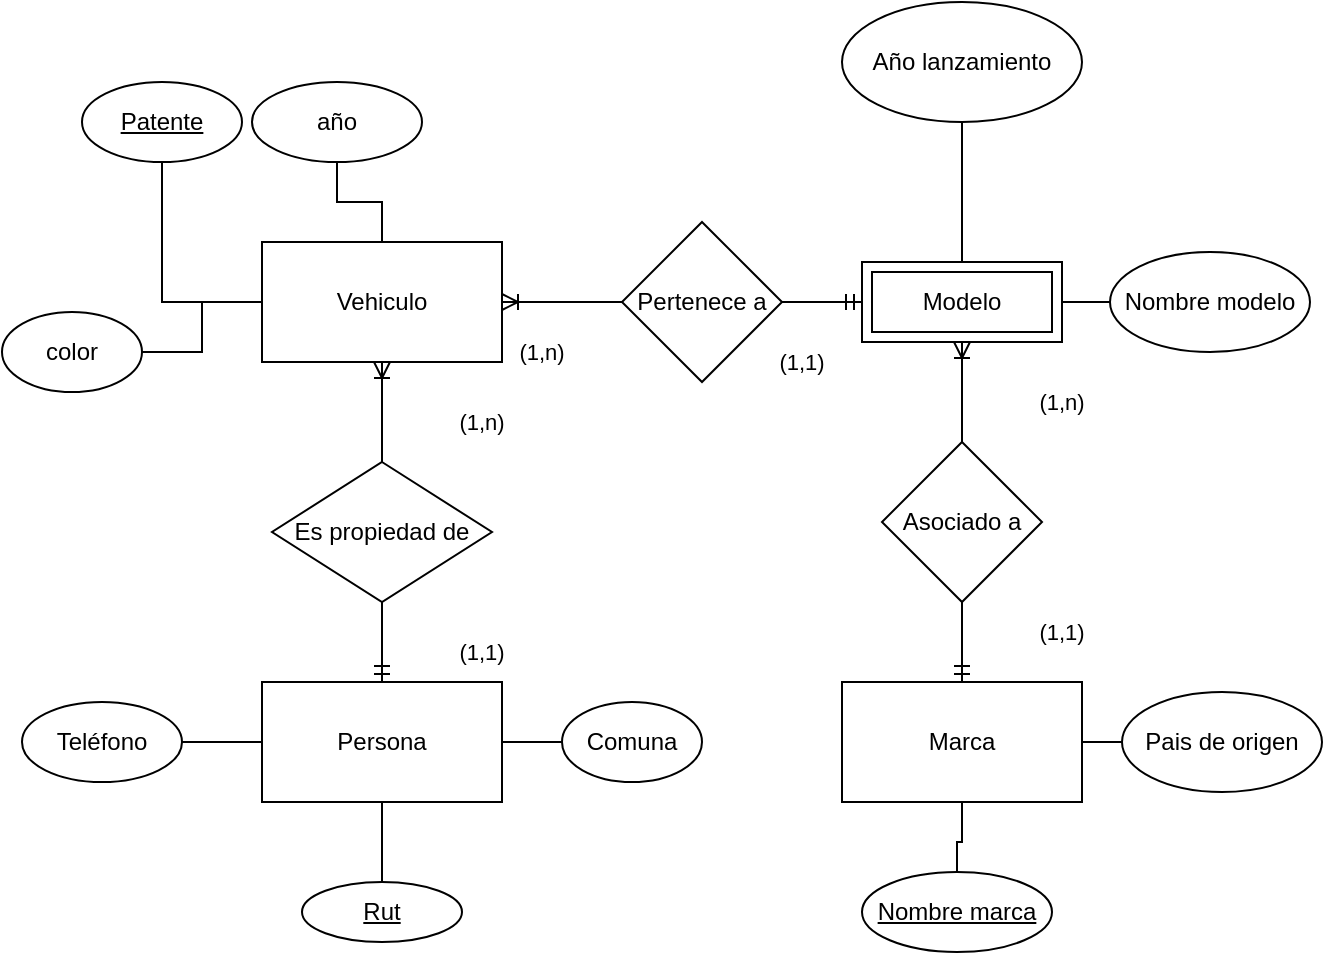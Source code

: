 <mxfile version="17.4.2" type="device" pages="4"><diagram id="FeTEVUHODnW6jbgKXBpx" name="Problema 1 MER"><mxGraphModel dx="1695" dy="571" grid="1" gridSize="10" guides="1" tooltips="1" connect="1" arrows="1" fold="1" page="1" pageScale="1" pageWidth="827" pageHeight="1169" math="0" shadow="0"><root><mxCell id="0"/><mxCell id="1" parent="0"/><mxCell id="eAlijADixd8yCNqwnIqS-9" value="" style="edgeStyle=orthogonalEdgeStyle;shape=connector;rounded=0;orthogonalLoop=1;jettySize=auto;html=1;labelBackgroundColor=default;fontFamily=Helvetica;fontSize=11;fontColor=default;endArrow=none;endFill=0;strokeColor=default;startArrow=ERoneToMany;startFill=0;" parent="1" source="eAlijADixd8yCNqwnIqS-1" target="eAlijADixd8yCNqwnIqS-8" edge="1"><mxGeometry relative="1" as="geometry"/></mxCell><mxCell id="eAlijADixd8yCNqwnIqS-35" value="" style="edgeStyle=orthogonalEdgeStyle;shape=connector;rounded=0;orthogonalLoop=1;jettySize=auto;html=1;labelBackgroundColor=default;fontFamily=Helvetica;fontSize=11;fontColor=default;endArrow=none;endFill=0;strokeColor=default;" parent="1" source="eAlijADixd8yCNqwnIqS-1" target="eAlijADixd8yCNqwnIqS-34" edge="1"><mxGeometry relative="1" as="geometry"/></mxCell><mxCell id="eAlijADixd8yCNqwnIqS-38" value="" style="edgeStyle=orthogonalEdgeStyle;shape=connector;rounded=0;orthogonalLoop=1;jettySize=auto;html=1;labelBackgroundColor=default;fontFamily=Helvetica;fontSize=11;fontColor=default;endArrow=none;endFill=0;strokeColor=default;" parent="1" source="eAlijADixd8yCNqwnIqS-1" target="eAlijADixd8yCNqwnIqS-37" edge="1"><mxGeometry relative="1" as="geometry"/></mxCell><mxCell id="eAlijADixd8yCNqwnIqS-1" value="Modelo" style="shape=ext;margin=3;double=1;whiteSpace=wrap;html=1;align=center;" parent="1" vertex="1"><mxGeometry x="350" y="310" width="100" height="40" as="geometry"/></mxCell><mxCell id="eAlijADixd8yCNqwnIqS-17" value="" style="edgeStyle=orthogonalEdgeStyle;shape=connector;rounded=0;orthogonalLoop=1;jettySize=auto;html=1;labelBackgroundColor=default;fontFamily=Helvetica;fontSize=11;fontColor=default;endArrow=none;endFill=0;strokeColor=default;startArrow=ERoneToMany;startFill=0;" parent="1" source="eAlijADixd8yCNqwnIqS-2" target="eAlijADixd8yCNqwnIqS-16" edge="1"><mxGeometry relative="1" as="geometry"/></mxCell><mxCell id="eAlijADixd8yCNqwnIqS-20" style="edgeStyle=orthogonalEdgeStyle;shape=connector;rounded=0;orthogonalLoop=1;jettySize=auto;html=1;entryX=0.5;entryY=0;entryDx=0;entryDy=0;labelBackgroundColor=default;fontFamily=Helvetica;fontSize=11;fontColor=default;endArrow=none;endFill=0;strokeColor=default;startArrow=ERoneToMany;startFill=0;" parent="1" source="eAlijADixd8yCNqwnIqS-2" target="eAlijADixd8yCNqwnIqS-19" edge="1"><mxGeometry relative="1" as="geometry"/></mxCell><mxCell id="eAlijADixd8yCNqwnIqS-29" value="" style="edgeStyle=orthogonalEdgeStyle;shape=connector;rounded=0;orthogonalLoop=1;jettySize=auto;html=1;labelBackgroundColor=default;fontFamily=Helvetica;fontSize=11;fontColor=default;endArrow=none;endFill=0;strokeColor=default;" parent="1" source="eAlijADixd8yCNqwnIqS-2" target="eAlijADixd8yCNqwnIqS-28" edge="1"><mxGeometry relative="1" as="geometry"/></mxCell><mxCell id="eAlijADixd8yCNqwnIqS-32" value="" style="edgeStyle=orthogonalEdgeStyle;shape=connector;rounded=0;orthogonalLoop=1;jettySize=auto;html=1;labelBackgroundColor=default;fontFamily=Helvetica;fontSize=11;fontColor=default;endArrow=none;endFill=0;strokeColor=default;" parent="1" source="eAlijADixd8yCNqwnIqS-2" target="eAlijADixd8yCNqwnIqS-31" edge="1"><mxGeometry relative="1" as="geometry"/></mxCell><mxCell id="eAlijADixd8yCNqwnIqS-33" style="edgeStyle=orthogonalEdgeStyle;shape=connector;rounded=0;orthogonalLoop=1;jettySize=auto;html=1;entryX=1;entryY=0.5;entryDx=0;entryDy=0;labelBackgroundColor=default;fontFamily=Helvetica;fontSize=11;fontColor=default;endArrow=none;endFill=0;strokeColor=default;" parent="1" source="eAlijADixd8yCNqwnIqS-2" target="eAlijADixd8yCNqwnIqS-30" edge="1"><mxGeometry relative="1" as="geometry"/></mxCell><mxCell id="eAlijADixd8yCNqwnIqS-2" value="Vehiculo" style="whiteSpace=wrap;html=1;" parent="1" vertex="1"><mxGeometry x="50" y="300" width="120" height="60" as="geometry"/></mxCell><mxCell id="eAlijADixd8yCNqwnIqS-45" value="" style="edgeStyle=orthogonalEdgeStyle;shape=connector;rounded=0;orthogonalLoop=1;jettySize=auto;html=1;labelBackgroundColor=default;fontFamily=Helvetica;fontSize=11;fontColor=default;endArrow=none;endFill=0;strokeColor=default;" parent="1" source="eAlijADixd8yCNqwnIqS-4" target="eAlijADixd8yCNqwnIqS-44" edge="1"><mxGeometry relative="1" as="geometry"/></mxCell><mxCell id="eAlijADixd8yCNqwnIqS-47" value="" style="edgeStyle=orthogonalEdgeStyle;shape=connector;rounded=0;orthogonalLoop=1;jettySize=auto;html=1;labelBackgroundColor=default;fontFamily=Helvetica;fontSize=11;fontColor=default;endArrow=none;endFill=0;strokeColor=default;" parent="1" source="eAlijADixd8yCNqwnIqS-4" target="eAlijADixd8yCNqwnIqS-46" edge="1"><mxGeometry relative="1" as="geometry"/></mxCell><mxCell id="7_Gg-VTkpnlOG8XjrWj8-2" style="edgeStyle=orthogonalEdgeStyle;rounded=0;orthogonalLoop=1;jettySize=auto;html=1;endArrow=none;endFill=0;" edge="1" parent="1" source="eAlijADixd8yCNqwnIqS-4" target="7_Gg-VTkpnlOG8XjrWj8-1"><mxGeometry relative="1" as="geometry"/></mxCell><mxCell id="eAlijADixd8yCNqwnIqS-4" value="Persona" style="whiteSpace=wrap;html=1;" parent="1" vertex="1"><mxGeometry x="50" y="520" width="120" height="60" as="geometry"/></mxCell><mxCell id="eAlijADixd8yCNqwnIqS-40" value="" style="edgeStyle=orthogonalEdgeStyle;shape=connector;rounded=0;orthogonalLoop=1;jettySize=auto;html=1;labelBackgroundColor=default;fontFamily=Helvetica;fontSize=11;fontColor=default;endArrow=none;endFill=0;strokeColor=default;" parent="1" source="eAlijADixd8yCNqwnIqS-6" target="eAlijADixd8yCNqwnIqS-39" edge="1"><mxGeometry relative="1" as="geometry"/></mxCell><mxCell id="eAlijADixd8yCNqwnIqS-42" value="" style="edgeStyle=orthogonalEdgeStyle;shape=connector;rounded=0;orthogonalLoop=1;jettySize=auto;html=1;labelBackgroundColor=default;fontFamily=Helvetica;fontSize=11;fontColor=default;endArrow=none;endFill=0;strokeColor=default;" parent="1" source="eAlijADixd8yCNqwnIqS-6" target="eAlijADixd8yCNqwnIqS-41" edge="1"><mxGeometry relative="1" as="geometry"/></mxCell><mxCell id="eAlijADixd8yCNqwnIqS-6" value="Marca" style="whiteSpace=wrap;html=1;" parent="1" vertex="1"><mxGeometry x="340" y="520" width="120" height="60" as="geometry"/></mxCell><mxCell id="eAlijADixd8yCNqwnIqS-11" style="edgeStyle=orthogonalEdgeStyle;shape=connector;rounded=0;orthogonalLoop=1;jettySize=auto;html=1;entryX=0.5;entryY=0;entryDx=0;entryDy=0;labelBackgroundColor=default;fontFamily=Helvetica;fontSize=11;fontColor=default;endArrow=ERmandOne;endFill=0;strokeColor=default;" parent="1" source="eAlijADixd8yCNqwnIqS-8" target="eAlijADixd8yCNqwnIqS-6" edge="1"><mxGeometry relative="1" as="geometry"/></mxCell><mxCell id="eAlijADixd8yCNqwnIqS-8" value="Asociado a" style="rhombus;whiteSpace=wrap;html=1;" parent="1" vertex="1"><mxGeometry x="360" y="400" width="80" height="80" as="geometry"/></mxCell><mxCell id="eAlijADixd8yCNqwnIqS-18" style="edgeStyle=orthogonalEdgeStyle;shape=connector;rounded=0;orthogonalLoop=1;jettySize=auto;html=1;entryX=0;entryY=0.5;entryDx=0;entryDy=0;labelBackgroundColor=default;fontFamily=Helvetica;fontSize=11;fontColor=default;endArrow=ERmandOne;endFill=0;strokeColor=default;" parent="1" source="eAlijADixd8yCNqwnIqS-16" target="eAlijADixd8yCNqwnIqS-1" edge="1"><mxGeometry relative="1" as="geometry"/></mxCell><mxCell id="eAlijADixd8yCNqwnIqS-16" value="Pertenece a" style="rhombus;whiteSpace=wrap;html=1;" parent="1" vertex="1"><mxGeometry x="230" y="290" width="80" height="80" as="geometry"/></mxCell><mxCell id="eAlijADixd8yCNqwnIqS-21" style="edgeStyle=orthogonalEdgeStyle;shape=connector;rounded=0;orthogonalLoop=1;jettySize=auto;html=1;entryX=0.5;entryY=0;entryDx=0;entryDy=0;labelBackgroundColor=default;fontFamily=Helvetica;fontSize=11;fontColor=default;endArrow=ERmandOne;endFill=0;strokeColor=default;" parent="1" source="eAlijADixd8yCNqwnIqS-19" target="eAlijADixd8yCNqwnIqS-4" edge="1"><mxGeometry relative="1" as="geometry"/></mxCell><mxCell id="eAlijADixd8yCNqwnIqS-19" value="Es propiedad de" style="rhombus;whiteSpace=wrap;html=1;" parent="1" vertex="1"><mxGeometry x="55" y="410" width="110" height="70" as="geometry"/></mxCell><mxCell id="eAlijADixd8yCNqwnIqS-22" value="(1,n)" style="text;html=1;strokeColor=none;fillColor=none;align=center;verticalAlign=middle;whiteSpace=wrap;rounded=0;fontFamily=Helvetica;fontSize=11;fontColor=default;" parent="1" vertex="1"><mxGeometry x="160" y="340" width="60" height="30" as="geometry"/></mxCell><mxCell id="eAlijADixd8yCNqwnIqS-23" value="(1,1)" style="text;html=1;strokeColor=none;fillColor=none;align=center;verticalAlign=middle;whiteSpace=wrap;rounded=0;fontFamily=Helvetica;fontSize=11;fontColor=default;" parent="1" vertex="1"><mxGeometry x="130" y="490" width="60" height="30" as="geometry"/></mxCell><mxCell id="eAlijADixd8yCNqwnIqS-24" value="(1,n)" style="text;html=1;strokeColor=none;fillColor=none;align=center;verticalAlign=middle;whiteSpace=wrap;rounded=0;fontFamily=Helvetica;fontSize=11;fontColor=default;" parent="1" vertex="1"><mxGeometry x="420" y="365" width="60" height="30" as="geometry"/></mxCell><mxCell id="eAlijADixd8yCNqwnIqS-25" value="(1,1)" style="text;html=1;strokeColor=none;fillColor=none;align=center;verticalAlign=middle;whiteSpace=wrap;rounded=0;fontFamily=Helvetica;fontSize=11;fontColor=default;" parent="1" vertex="1"><mxGeometry x="420" y="480" width="60" height="30" as="geometry"/></mxCell><mxCell id="eAlijADixd8yCNqwnIqS-27" value="(1,1)" style="text;html=1;strokeColor=none;fillColor=none;align=center;verticalAlign=middle;whiteSpace=wrap;rounded=0;fontFamily=Helvetica;fontSize=11;fontColor=default;" parent="1" vertex="1"><mxGeometry x="290" y="345" width="60" height="30" as="geometry"/></mxCell><mxCell id="eAlijADixd8yCNqwnIqS-28" value="año" style="ellipse;whiteSpace=wrap;html=1;" parent="1" vertex="1"><mxGeometry x="45" y="220" width="85" height="40" as="geometry"/></mxCell><mxCell id="eAlijADixd8yCNqwnIqS-30" value="color" style="ellipse;whiteSpace=wrap;html=1;" parent="1" vertex="1"><mxGeometry x="-80" y="335" width="70" height="40" as="geometry"/></mxCell><mxCell id="eAlijADixd8yCNqwnIqS-31" value="&lt;u&gt;Patente&lt;/u&gt;" style="ellipse;whiteSpace=wrap;html=1;" parent="1" vertex="1"><mxGeometry x="-40" y="220" width="80" height="40" as="geometry"/></mxCell><mxCell id="eAlijADixd8yCNqwnIqS-34" value="Año lanzamiento" style="ellipse;whiteSpace=wrap;html=1;" parent="1" vertex="1"><mxGeometry x="340" y="180" width="120" height="60" as="geometry"/></mxCell><mxCell id="eAlijADixd8yCNqwnIqS-37" value="Nombre modelo" style="ellipse;whiteSpace=wrap;html=1;" parent="1" vertex="1"><mxGeometry x="474" y="305" width="100" height="50" as="geometry"/></mxCell><mxCell id="eAlijADixd8yCNqwnIqS-39" value="&lt;u&gt;Nombre marca&lt;/u&gt;" style="ellipse;whiteSpace=wrap;html=1;" parent="1" vertex="1"><mxGeometry x="350" y="615" width="95" height="40" as="geometry"/></mxCell><mxCell id="eAlijADixd8yCNqwnIqS-41" value="Pais de origen" style="ellipse;whiteSpace=wrap;html=1;" parent="1" vertex="1"><mxGeometry x="480" y="525" width="100" height="50" as="geometry"/></mxCell><mxCell id="eAlijADixd8yCNqwnIqS-44" value="&lt;u&gt;Rut&lt;/u&gt;" style="ellipse;whiteSpace=wrap;html=1;" parent="1" vertex="1"><mxGeometry x="70" y="620" width="80" height="30" as="geometry"/></mxCell><mxCell id="eAlijADixd8yCNqwnIqS-46" value="Teléfono" style="ellipse;whiteSpace=wrap;html=1;" parent="1" vertex="1"><mxGeometry x="-70" y="530" width="80" height="40" as="geometry"/></mxCell><mxCell id="DFjZE_S39cY2DiMpNn_W-1" value="(1,n)" style="text;html=1;strokeColor=none;fillColor=none;align=center;verticalAlign=middle;whiteSpace=wrap;rounded=0;fontFamily=Helvetica;fontSize=11;fontColor=default;" parent="1" vertex="1"><mxGeometry x="130" y="375" width="60" height="30" as="geometry"/></mxCell><mxCell id="7_Gg-VTkpnlOG8XjrWj8-1" value="Comuna" style="ellipse;whiteSpace=wrap;html=1;" vertex="1" parent="1"><mxGeometry x="200" y="530" width="70" height="40" as="geometry"/></mxCell></root></mxGraphModel></diagram><diagram id="ierAbVzmoJfhPXEU9FlO" name="Problema 1 ER"><mxGraphModel dx="868" dy="571" grid="1" gridSize="10" guides="1" tooltips="1" connect="1" arrows="1" fold="1" page="1" pageScale="1" pageWidth="827" pageHeight="1169" math="0" shadow="0"><root><mxCell id="0"/><mxCell id="1" parent="0"/><mxCell id="B7SVdJvFRqgjjWsrW8Qo-39" style="edgeStyle=orthogonalEdgeStyle;shape=connector;rounded=0;orthogonalLoop=1;jettySize=auto;html=1;entryX=0.5;entryY=0;entryDx=0;entryDy=0;labelBackgroundColor=default;fontFamily=Helvetica;fontSize=11;fontColor=default;startArrow=ERoneToMany;startFill=0;endArrow=ERmandOne;endFill=0;strokeColor=default;" parent="1" source="aEmFeSSKB9h5bBuDPk_W-1" target="B7SVdJvFRqgjjWsrW8Qo-12" edge="1"><mxGeometry relative="1" as="geometry"><mxPoint x="510" y="215" as="sourcePoint"/></mxGeometry></mxCell><mxCell id="EK0SwFGWpsUuicQt6Kto-5" value="" style="edgeStyle=orthogonalEdgeStyle;shape=connector;rounded=0;orthogonalLoop=1;jettySize=auto;html=1;labelBackgroundColor=default;fontFamily=Helvetica;fontSize=11;fontColor=default;endArrow=ERmandOne;endFill=0;strokeColor=default;startArrow=ERoneToMany;startFill=0;" parent="1" source="EK0SwFGWpsUuicQt6Kto-40" target="aEmFeSSKB9h5bBuDPk_W-1" edge="1"><mxGeometry relative="1" as="geometry"><mxPoint x="300" y="190" as="sourcePoint"/><mxPoint x="460" y="195" as="targetPoint"/></mxGeometry></mxCell><mxCell id="B7SVdJvFRqgjjWsrW8Qo-11" style="edgeStyle=orthogonalEdgeStyle;shape=connector;rounded=0;orthogonalLoop=1;jettySize=auto;html=1;entryX=0.5;entryY=0;entryDx=0;entryDy=0;labelBackgroundColor=default;fontFamily=Helvetica;fontSize=11;fontColor=default;startArrow=ERoneToMany;startFill=0;endArrow=ERmandOne;endFill=0;strokeColor=default;" parent="1" source="EK0SwFGWpsUuicQt6Kto-40" target="B7SVdJvFRqgjjWsrW8Qo-1" edge="1"><mxGeometry relative="1" as="geometry"/></mxCell><mxCell id="EK0SwFGWpsUuicQt6Kto-40" value="Vehiculo" style="shape=table;startSize=30;container=1;collapsible=1;childLayout=tableLayout;fixedRows=1;rowLines=0;fontStyle=1;align=center;resizeLast=1;fontFamily=Helvetica;fontSize=11;fontColor=default;" parent="1" vertex="1"><mxGeometry x="190" y="150" width="160" height="120" as="geometry"/></mxCell><mxCell id="EK0SwFGWpsUuicQt6Kto-41" value="" style="shape=tableRow;horizontal=0;startSize=0;swimlaneHead=0;swimlaneBody=0;fillColor=none;collapsible=0;dropTarget=0;points=[[0,0.5],[1,0.5]];portConstraint=eastwest;top=0;left=0;right=0;bottom=1;fontFamily=Helvetica;fontSize=11;fontColor=default;" parent="EK0SwFGWpsUuicQt6Kto-40" vertex="1"><mxGeometry y="30" width="160" height="30" as="geometry"/></mxCell><mxCell id="EK0SwFGWpsUuicQt6Kto-42" value="PK" style="shape=partialRectangle;connectable=0;fillColor=none;top=0;left=0;bottom=0;right=0;fontStyle=1;overflow=hidden;fontFamily=Helvetica;fontSize=11;fontColor=default;" parent="EK0SwFGWpsUuicQt6Kto-41" vertex="1"><mxGeometry width="30" height="30" as="geometry"><mxRectangle width="30" height="30" as="alternateBounds"/></mxGeometry></mxCell><mxCell id="EK0SwFGWpsUuicQt6Kto-43" value="Patente" style="shape=partialRectangle;connectable=0;fillColor=none;top=0;left=0;bottom=0;right=0;align=left;spacingLeft=6;fontStyle=5;overflow=hidden;fontFamily=Helvetica;fontSize=11;fontColor=default;" parent="EK0SwFGWpsUuicQt6Kto-41" vertex="1"><mxGeometry x="30" width="130" height="30" as="geometry"><mxRectangle width="130" height="30" as="alternateBounds"/></mxGeometry></mxCell><mxCell id="EK0SwFGWpsUuicQt6Kto-44" value="" style="shape=tableRow;horizontal=0;startSize=0;swimlaneHead=0;swimlaneBody=0;fillColor=none;collapsible=0;dropTarget=0;points=[[0,0.5],[1,0.5]];portConstraint=eastwest;top=0;left=0;right=0;bottom=0;fontFamily=Helvetica;fontSize=11;fontColor=default;" parent="EK0SwFGWpsUuicQt6Kto-40" vertex="1"><mxGeometry y="60" width="160" height="30" as="geometry"/></mxCell><mxCell id="EK0SwFGWpsUuicQt6Kto-45" value="" style="shape=partialRectangle;connectable=0;fillColor=none;top=0;left=0;bottom=0;right=0;editable=1;overflow=hidden;fontFamily=Helvetica;fontSize=11;fontColor=default;" parent="EK0SwFGWpsUuicQt6Kto-44" vertex="1"><mxGeometry width="30" height="30" as="geometry"><mxRectangle width="30" height="30" as="alternateBounds"/></mxGeometry></mxCell><mxCell id="EK0SwFGWpsUuicQt6Kto-46" value="Año " style="shape=partialRectangle;connectable=0;fillColor=none;top=0;left=0;bottom=0;right=0;align=left;spacingLeft=6;overflow=hidden;fontFamily=Helvetica;fontSize=11;fontColor=default;" parent="EK0SwFGWpsUuicQt6Kto-44" vertex="1"><mxGeometry x="30" width="130" height="30" as="geometry"><mxRectangle width="130" height="30" as="alternateBounds"/></mxGeometry></mxCell><mxCell id="EK0SwFGWpsUuicQt6Kto-47" value="" style="shape=tableRow;horizontal=0;startSize=0;swimlaneHead=0;swimlaneBody=0;fillColor=none;collapsible=0;dropTarget=0;points=[[0,0.5],[1,0.5]];portConstraint=eastwest;top=0;left=0;right=0;bottom=0;fontFamily=Helvetica;fontSize=11;fontColor=default;" parent="EK0SwFGWpsUuicQt6Kto-40" vertex="1"><mxGeometry y="90" width="160" height="30" as="geometry"/></mxCell><mxCell id="EK0SwFGWpsUuicQt6Kto-48" value="" style="shape=partialRectangle;connectable=0;fillColor=none;top=0;left=0;bottom=0;right=0;editable=1;overflow=hidden;fontFamily=Helvetica;fontSize=11;fontColor=default;" parent="EK0SwFGWpsUuicQt6Kto-47" vertex="1"><mxGeometry width="30" height="30" as="geometry"><mxRectangle width="30" height="30" as="alternateBounds"/></mxGeometry></mxCell><mxCell id="EK0SwFGWpsUuicQt6Kto-49" value="Color" style="shape=partialRectangle;connectable=0;fillColor=none;top=0;left=0;bottom=0;right=0;align=left;spacingLeft=6;overflow=hidden;fontFamily=Helvetica;fontSize=11;fontColor=default;" parent="EK0SwFGWpsUuicQt6Kto-47" vertex="1"><mxGeometry x="30" width="130" height="30" as="geometry"><mxRectangle width="130" height="30" as="alternateBounds"/></mxGeometry></mxCell><mxCell id="EK0SwFGWpsUuicQt6Kto-54" value="Es propiedad de" style="text;html=1;strokeColor=none;fillColor=none;align=center;verticalAlign=middle;whiteSpace=wrap;rounded=0;fontFamily=Helvetica;fontSize=11;fontColor=default;" parent="1" vertex="1"><mxGeometry x="290" y="290" width="90" height="30" as="geometry"/></mxCell><mxCell id="B7SVdJvFRqgjjWsrW8Qo-1" value="Persona" style="shape=table;startSize=30;container=1;collapsible=1;childLayout=tableLayout;fixedRows=1;rowLines=0;fontStyle=1;align=center;resizeLast=1;fontFamily=Helvetica;fontSize=11;fontColor=default;" parent="1" vertex="1"><mxGeometry x="180" y="340" width="180" height="160" as="geometry"/></mxCell><mxCell id="B7SVdJvFRqgjjWsrW8Qo-2" value="" style="shape=tableRow;horizontal=0;startSize=0;swimlaneHead=0;swimlaneBody=0;fillColor=none;collapsible=0;dropTarget=0;points=[[0,0.5],[1,0.5]];portConstraint=eastwest;top=0;left=0;right=0;bottom=1;fontFamily=Helvetica;fontSize=11;fontColor=default;" parent="B7SVdJvFRqgjjWsrW8Qo-1" vertex="1"><mxGeometry y="30" width="180" height="30" as="geometry"/></mxCell><mxCell id="B7SVdJvFRqgjjWsrW8Qo-3" value="PK" style="shape=partialRectangle;connectable=0;fillColor=none;top=0;left=0;bottom=0;right=0;fontStyle=1;overflow=hidden;fontFamily=Helvetica;fontSize=11;fontColor=default;" parent="B7SVdJvFRqgjjWsrW8Qo-2" vertex="1"><mxGeometry width="30" height="30" as="geometry"><mxRectangle width="30" height="30" as="alternateBounds"/></mxGeometry></mxCell><mxCell id="B7SVdJvFRqgjjWsrW8Qo-4" value="Rut" style="shape=partialRectangle;connectable=0;fillColor=none;top=0;left=0;bottom=0;right=0;align=left;spacingLeft=6;fontStyle=5;overflow=hidden;fontFamily=Helvetica;fontSize=11;fontColor=default;" parent="B7SVdJvFRqgjjWsrW8Qo-2" vertex="1"><mxGeometry x="30" width="150" height="30" as="geometry"><mxRectangle width="150" height="30" as="alternateBounds"/></mxGeometry></mxCell><mxCell id="B7SVdJvFRqgjjWsrW8Qo-5" value="" style="shape=tableRow;horizontal=0;startSize=0;swimlaneHead=0;swimlaneBody=0;fillColor=none;collapsible=0;dropTarget=0;points=[[0,0.5],[1,0.5]];portConstraint=eastwest;top=0;left=0;right=0;bottom=0;fontFamily=Helvetica;fontSize=11;fontColor=default;" parent="B7SVdJvFRqgjjWsrW8Qo-1" vertex="1"><mxGeometry y="60" width="180" height="30" as="geometry"/></mxCell><mxCell id="B7SVdJvFRqgjjWsrW8Qo-6" value="" style="shape=partialRectangle;connectable=0;fillColor=none;top=0;left=0;bottom=0;right=0;editable=1;overflow=hidden;fontFamily=Helvetica;fontSize=11;fontColor=default;" parent="B7SVdJvFRqgjjWsrW8Qo-5" vertex="1"><mxGeometry width="30" height="30" as="geometry"><mxRectangle width="30" height="30" as="alternateBounds"/></mxGeometry></mxCell><mxCell id="B7SVdJvFRqgjjWsrW8Qo-7" value="Teléfono" style="shape=partialRectangle;connectable=0;fillColor=none;top=0;left=0;bottom=0;right=0;align=left;spacingLeft=6;overflow=hidden;fontFamily=Helvetica;fontSize=11;fontColor=default;" parent="B7SVdJvFRqgjjWsrW8Qo-5" vertex="1"><mxGeometry x="30" width="150" height="30" as="geometry"><mxRectangle width="150" height="30" as="alternateBounds"/></mxGeometry></mxCell><mxCell id="B7SVdJvFRqgjjWsrW8Qo-8" value="" style="shape=tableRow;horizontal=0;startSize=0;swimlaneHead=0;swimlaneBody=0;fillColor=none;collapsible=0;dropTarget=0;points=[[0,0.5],[1,0.5]];portConstraint=eastwest;top=0;left=0;right=0;bottom=0;fontFamily=Helvetica;fontSize=11;fontColor=default;" parent="B7SVdJvFRqgjjWsrW8Qo-1" vertex="1"><mxGeometry y="90" width="180" height="30" as="geometry"/></mxCell><mxCell id="B7SVdJvFRqgjjWsrW8Qo-9" value="" style="shape=partialRectangle;connectable=0;fillColor=none;top=0;left=0;bottom=0;right=0;editable=1;overflow=hidden;fontFamily=Helvetica;fontSize=11;fontColor=default;" parent="B7SVdJvFRqgjjWsrW8Qo-8" vertex="1"><mxGeometry width="30" height="30" as="geometry"><mxRectangle width="30" height="30" as="alternateBounds"/></mxGeometry></mxCell><mxCell id="B7SVdJvFRqgjjWsrW8Qo-10" value="Nombre" style="shape=partialRectangle;connectable=0;fillColor=none;top=0;left=0;bottom=0;right=0;align=left;spacingLeft=6;overflow=hidden;fontFamily=Helvetica;fontSize=11;fontColor=default;" parent="B7SVdJvFRqgjjWsrW8Qo-8" vertex="1"><mxGeometry x="30" width="150" height="30" as="geometry"><mxRectangle width="150" height="30" as="alternateBounds"/></mxGeometry></mxCell><mxCell id="B7SVdJvFRqgjjWsrW8Qo-36" value="" style="shape=tableRow;horizontal=0;startSize=0;swimlaneHead=0;swimlaneBody=0;fillColor=none;collapsible=0;dropTarget=0;points=[[0,0.5],[1,0.5]];portConstraint=eastwest;top=0;left=0;right=0;bottom=0;fontFamily=Helvetica;fontSize=11;fontColor=default;" parent="B7SVdJvFRqgjjWsrW8Qo-1" vertex="1"><mxGeometry y="120" width="180" height="30" as="geometry"/></mxCell><mxCell id="B7SVdJvFRqgjjWsrW8Qo-37" value="" style="shape=partialRectangle;connectable=0;fillColor=none;top=0;left=0;bottom=0;right=0;editable=1;overflow=hidden;fontFamily=Helvetica;fontSize=11;fontColor=default;" parent="B7SVdJvFRqgjjWsrW8Qo-36" vertex="1"><mxGeometry width="30" height="30" as="geometry"><mxRectangle width="30" height="30" as="alternateBounds"/></mxGeometry></mxCell><mxCell id="B7SVdJvFRqgjjWsrW8Qo-38" value="Comuna" style="shape=partialRectangle;connectable=0;fillColor=none;top=0;left=0;bottom=0;right=0;align=left;spacingLeft=6;overflow=hidden;fontFamily=Helvetica;fontSize=11;fontColor=default;" parent="B7SVdJvFRqgjjWsrW8Qo-36" vertex="1"><mxGeometry x="30" width="150" height="30" as="geometry"><mxRectangle width="150" height="30" as="alternateBounds"/></mxGeometry></mxCell><mxCell id="B7SVdJvFRqgjjWsrW8Qo-12" value="Marca" style="shape=table;startSize=30;container=1;collapsible=1;childLayout=tableLayout;fixedRows=1;rowLines=0;fontStyle=1;align=center;resizeLast=1;fontFamily=Helvetica;fontSize=11;fontColor=default;" parent="1" vertex="1"><mxGeometry x="460" y="340" width="180" height="100" as="geometry"/></mxCell><mxCell id="B7SVdJvFRqgjjWsrW8Qo-13" value="" style="shape=tableRow;horizontal=0;startSize=0;swimlaneHead=0;swimlaneBody=0;fillColor=none;collapsible=0;dropTarget=0;points=[[0,0.5],[1,0.5]];portConstraint=eastwest;top=0;left=0;right=0;bottom=1;fontFamily=Helvetica;fontSize=11;fontColor=default;" parent="B7SVdJvFRqgjjWsrW8Qo-12" vertex="1"><mxGeometry y="30" width="180" height="30" as="geometry"/></mxCell><mxCell id="B7SVdJvFRqgjjWsrW8Qo-14" value="PK" style="shape=partialRectangle;connectable=0;fillColor=none;top=0;left=0;bottom=0;right=0;fontStyle=1;overflow=hidden;fontFamily=Helvetica;fontSize=11;fontColor=default;" parent="B7SVdJvFRqgjjWsrW8Qo-13" vertex="1"><mxGeometry width="30" height="30" as="geometry"><mxRectangle width="30" height="30" as="alternateBounds"/></mxGeometry></mxCell><mxCell id="B7SVdJvFRqgjjWsrW8Qo-15" value="Nombre" style="shape=partialRectangle;connectable=0;fillColor=none;top=0;left=0;bottom=0;right=0;align=left;spacingLeft=6;fontStyle=5;overflow=hidden;fontFamily=Helvetica;fontSize=11;fontColor=default;" parent="B7SVdJvFRqgjjWsrW8Qo-13" vertex="1"><mxGeometry x="30" width="150" height="30" as="geometry"><mxRectangle width="150" height="30" as="alternateBounds"/></mxGeometry></mxCell><mxCell id="B7SVdJvFRqgjjWsrW8Qo-16" value="" style="shape=tableRow;horizontal=0;startSize=0;swimlaneHead=0;swimlaneBody=0;fillColor=none;collapsible=0;dropTarget=0;points=[[0,0.5],[1,0.5]];portConstraint=eastwest;top=0;left=0;right=0;bottom=0;fontFamily=Helvetica;fontSize=11;fontColor=default;" parent="B7SVdJvFRqgjjWsrW8Qo-12" vertex="1"><mxGeometry y="60" width="180" height="30" as="geometry"/></mxCell><mxCell id="B7SVdJvFRqgjjWsrW8Qo-17" value="" style="shape=partialRectangle;connectable=0;fillColor=none;top=0;left=0;bottom=0;right=0;editable=1;overflow=hidden;fontFamily=Helvetica;fontSize=11;fontColor=default;" parent="B7SVdJvFRqgjjWsrW8Qo-16" vertex="1"><mxGeometry width="30" height="30" as="geometry"><mxRectangle width="30" height="30" as="alternateBounds"/></mxGeometry></mxCell><mxCell id="B7SVdJvFRqgjjWsrW8Qo-18" value="Pais de origen" style="shape=partialRectangle;connectable=0;fillColor=none;top=0;left=0;bottom=0;right=0;align=left;spacingLeft=6;overflow=hidden;fontFamily=Helvetica;fontSize=11;fontColor=default;" parent="B7SVdJvFRqgjjWsrW8Qo-16" vertex="1"><mxGeometry x="30" width="150" height="30" as="geometry"><mxRectangle width="150" height="30" as="alternateBounds"/></mxGeometry></mxCell><mxCell id="B7SVdJvFRqgjjWsrW8Qo-40" value="Asociado a" style="text;html=1;strokeColor=none;fillColor=none;align=center;verticalAlign=middle;whiteSpace=wrap;rounded=0;fontFamily=Helvetica;fontSize=11;fontColor=default;" parent="1" vertex="1"><mxGeometry x="550" y="290" width="90" height="30" as="geometry"/></mxCell><mxCell id="aEmFeSSKB9h5bBuDPk_W-1" value="Modelo" style="shape=table;startSize=30;container=1;collapsible=1;childLayout=tableLayout;fixedRows=1;rowLines=0;fontStyle=1;align=center;resizeLast=1;fontFamily=Helvetica;fontSize=11;fontColor=default;" parent="1" vertex="1"><mxGeometry x="470" y="150" width="160" height="120" as="geometry"/></mxCell><mxCell id="aEmFeSSKB9h5bBuDPk_W-2" value="" style="shape=tableRow;horizontal=0;startSize=0;swimlaneHead=0;swimlaneBody=0;fillColor=none;collapsible=0;dropTarget=0;points=[[0,0.5],[1,0.5]];portConstraint=eastwest;top=0;left=0;right=0;bottom=1;fontFamily=Helvetica;fontSize=11;fontColor=default;" parent="aEmFeSSKB9h5bBuDPk_W-1" vertex="1"><mxGeometry y="30" width="160" height="30" as="geometry"/></mxCell><mxCell id="aEmFeSSKB9h5bBuDPk_W-3" value="PK" style="shape=partialRectangle;connectable=0;fillColor=none;top=0;left=0;bottom=0;right=0;fontStyle=1;overflow=hidden;fontFamily=Helvetica;fontSize=11;fontColor=default;" parent="aEmFeSSKB9h5bBuDPk_W-2" vertex="1"><mxGeometry width="30" height="30" as="geometry"><mxRectangle width="30" height="30" as="alternateBounds"/></mxGeometry></mxCell><mxCell id="aEmFeSSKB9h5bBuDPk_W-4" value="Nombre_Modelo" style="shape=partialRectangle;connectable=0;fillColor=none;top=0;left=0;bottom=0;right=0;align=left;spacingLeft=6;fontStyle=5;overflow=hidden;fontFamily=Helvetica;fontSize=11;fontColor=default;" parent="aEmFeSSKB9h5bBuDPk_W-2" vertex="1"><mxGeometry x="30" width="130" height="30" as="geometry"><mxRectangle width="130" height="30" as="alternateBounds"/></mxGeometry></mxCell><mxCell id="aEmFeSSKB9h5bBuDPk_W-5" value="" style="shape=tableRow;horizontal=0;startSize=0;swimlaneHead=0;swimlaneBody=0;fillColor=none;collapsible=0;dropTarget=0;points=[[0,0.5],[1,0.5]];portConstraint=eastwest;top=0;left=0;right=0;bottom=0;fontFamily=Helvetica;fontSize=11;fontColor=default;" parent="aEmFeSSKB9h5bBuDPk_W-1" vertex="1"><mxGeometry y="60" width="160" height="30" as="geometry"/></mxCell><mxCell id="aEmFeSSKB9h5bBuDPk_W-6" value="" style="shape=partialRectangle;connectable=0;fillColor=none;top=0;left=0;bottom=0;right=0;editable=1;overflow=hidden;fontFamily=Helvetica;fontSize=11;fontColor=default;" parent="aEmFeSSKB9h5bBuDPk_W-5" vertex="1"><mxGeometry width="30" height="30" as="geometry"><mxRectangle width="30" height="30" as="alternateBounds"/></mxGeometry></mxCell><mxCell id="aEmFeSSKB9h5bBuDPk_W-7" value="Año lanzamiento" style="shape=partialRectangle;connectable=0;fillColor=none;top=0;left=0;bottom=0;right=0;align=left;spacingLeft=6;overflow=hidden;fontFamily=Helvetica;fontSize=11;fontColor=default;" parent="aEmFeSSKB9h5bBuDPk_W-5" vertex="1"><mxGeometry x="30" width="130" height="30" as="geometry"><mxRectangle width="130" height="30" as="alternateBounds"/></mxGeometry></mxCell><mxCell id="AfdowksreQU9G7zfCATi-1" value="Pertenece a" style="text;html=1;strokeColor=none;fillColor=none;align=center;verticalAlign=middle;whiteSpace=wrap;rounded=0;fontFamily=Helvetica;fontSize=11;fontColor=default;" parent="1" vertex="1"><mxGeometry x="360" y="170" width="90" height="30" as="geometry"/></mxCell></root></mxGraphModel></diagram><diagram id="keDV7Yxb-2NH9hBOwZox" name="Problema 2 MER"><mxGraphModel dx="868" dy="571" grid="1" gridSize="10" guides="1" tooltips="1" connect="1" arrows="1" fold="1" page="1" pageScale="1" pageWidth="827" pageHeight="1169" math="0" shadow="0"><root><mxCell id="0"/><mxCell id="1" parent="0"/><mxCell id="iUUX5LXRx1ekDXbynn4S-1" value="" style="edgeStyle=orthogonalEdgeStyle;shape=connector;rounded=0;orthogonalLoop=1;jettySize=auto;html=1;labelBackgroundColor=default;fontFamily=Helvetica;fontSize=11;fontColor=default;endArrow=none;endFill=0;strokeColor=default;startArrow=ERmandOne;startFill=0;" parent="1" source="iUUX5LXRx1ekDXbynn4S-40" target="iUUX5LXRx1ekDXbynn4S-19" edge="1"><mxGeometry relative="1" as="geometry"><mxPoint x="564" y="220" as="sourcePoint"/></mxGeometry></mxCell><mxCell id="iUUX5LXRx1ekDXbynn4S-5" value="" style="edgeStyle=orthogonalEdgeStyle;shape=connector;rounded=0;orthogonalLoop=1;jettySize=auto;html=1;labelBackgroundColor=default;fontFamily=Helvetica;fontSize=11;fontColor=default;endArrow=none;endFill=0;strokeColor=default;startArrow=ERoneToMany;startFill=0;" parent="1" source="iUUX5LXRx1ekDXbynn4S-10" target="iUUX5LXRx1ekDXbynn4S-21" edge="1"><mxGeometry relative="1" as="geometry"/></mxCell><mxCell id="iUUX5LXRx1ekDXbynn4S-6" style="edgeStyle=orthogonalEdgeStyle;shape=connector;rounded=0;orthogonalLoop=1;jettySize=auto;html=1;entryX=0.5;entryY=0;entryDx=0;entryDy=0;labelBackgroundColor=default;fontFamily=Helvetica;fontSize=11;fontColor=default;endArrow=none;endFill=0;strokeColor=default;startArrow=ERoneToMany;startFill=0;" parent="1" source="iUUX5LXRx1ekDXbynn4S-10" target="iUUX5LXRx1ekDXbynn4S-23" edge="1"><mxGeometry relative="1" as="geometry"/></mxCell><mxCell id="iUUX5LXRx1ekDXbynn4S-49" value="" style="edgeStyle=orthogonalEdgeStyle;shape=connector;curved=1;orthogonalLoop=1;jettySize=auto;html=1;labelBackgroundColor=default;fontFamily=Helvetica;fontSize=11;fontColor=default;startArrow=none;startFill=0;endArrow=none;endFill=0;strokeColor=default;" parent="1" source="iUUX5LXRx1ekDXbynn4S-10" target="iUUX5LXRx1ekDXbynn4S-48" edge="1"><mxGeometry relative="1" as="geometry"/></mxCell><mxCell id="iUUX5LXRx1ekDXbynn4S-51" value="" style="edgeStyle=orthogonalEdgeStyle;shape=connector;curved=1;orthogonalLoop=1;jettySize=auto;html=1;labelBackgroundColor=default;fontFamily=Helvetica;fontSize=11;fontColor=default;startArrow=none;startFill=0;endArrow=none;endFill=0;strokeColor=default;" parent="1" source="iUUX5LXRx1ekDXbynn4S-10" target="iUUX5LXRx1ekDXbynn4S-50" edge="1"><mxGeometry relative="1" as="geometry"/></mxCell><mxCell id="iUUX5LXRx1ekDXbynn4S-53" value="" style="edgeStyle=orthogonalEdgeStyle;shape=connector;curved=1;orthogonalLoop=1;jettySize=auto;html=1;labelBackgroundColor=default;fontFamily=Helvetica;fontSize=11;fontColor=default;startArrow=none;startFill=0;endArrow=none;endFill=0;strokeColor=default;" parent="1" source="iUUX5LXRx1ekDXbynn4S-10" target="iUUX5LXRx1ekDXbynn4S-52" edge="1"><mxGeometry relative="1" as="geometry"/></mxCell><mxCell id="iUUX5LXRx1ekDXbynn4S-55" value="" style="edgeStyle=orthogonalEdgeStyle;shape=connector;curved=1;orthogonalLoop=1;jettySize=auto;html=1;labelBackgroundColor=default;fontFamily=Helvetica;fontSize=11;fontColor=default;startArrow=none;startFill=0;endArrow=none;endFill=0;strokeColor=default;" parent="1" source="iUUX5LXRx1ekDXbynn4S-10" target="iUUX5LXRx1ekDXbynn4S-54" edge="1"><mxGeometry relative="1" as="geometry"/></mxCell><mxCell id="iUUX5LXRx1ekDXbynn4S-57" value="" style="edgeStyle=orthogonalEdgeStyle;shape=connector;curved=1;orthogonalLoop=1;jettySize=auto;html=1;labelBackgroundColor=default;fontFamily=Helvetica;fontSize=11;fontColor=default;startArrow=none;startFill=0;endArrow=none;endFill=0;strokeColor=default;" parent="1" source="iUUX5LXRx1ekDXbynn4S-10" target="iUUX5LXRx1ekDXbynn4S-56" edge="1"><mxGeometry relative="1" as="geometry"/></mxCell><mxCell id="iUUX5LXRx1ekDXbynn4S-59" value="" style="edgeStyle=orthogonalEdgeStyle;shape=connector;curved=1;orthogonalLoop=1;jettySize=auto;html=1;labelBackgroundColor=default;fontFamily=Helvetica;fontSize=11;fontColor=default;startArrow=none;startFill=0;endArrow=none;endFill=0;strokeColor=default;" parent="1" source="iUUX5LXRx1ekDXbynn4S-10" target="iUUX5LXRx1ekDXbynn4S-58" edge="1"><mxGeometry relative="1" as="geometry"/></mxCell><mxCell id="iUUX5LXRx1ekDXbynn4S-10" value="Producto" style="whiteSpace=wrap;html=1;" parent="1" vertex="1"><mxGeometry x="214" y="170" width="120" height="60" as="geometry"/></mxCell><mxCell id="iUUX5LXRx1ekDXbynn4S-43" value="" style="edgeStyle=orthogonalEdgeStyle;shape=connector;orthogonalLoop=1;jettySize=auto;html=1;labelBackgroundColor=default;fontFamily=Helvetica;fontSize=11;fontColor=default;startArrow=none;startFill=0;endArrow=none;endFill=0;strokeColor=default;curved=1;" parent="1" source="iUUX5LXRx1ekDXbynn4S-14" target="iUUX5LXRx1ekDXbynn4S-42" edge="1"><mxGeometry relative="1" as="geometry"/></mxCell><mxCell id="iUUX5LXRx1ekDXbynn4S-45" value="" style="edgeStyle=orthogonalEdgeStyle;shape=connector;orthogonalLoop=1;jettySize=auto;html=1;labelBackgroundColor=default;fontFamily=Helvetica;fontSize=11;fontColor=default;startArrow=none;startFill=0;endArrow=none;endFill=0;strokeColor=default;curved=1;" parent="1" source="iUUX5LXRx1ekDXbynn4S-14" target="iUUX5LXRx1ekDXbynn4S-44" edge="1"><mxGeometry relative="1" as="geometry"/></mxCell><mxCell id="iUUX5LXRx1ekDXbynn4S-14" value="Ubicacion" style="whiteSpace=wrap;html=1;" parent="1" vertex="1"><mxGeometry x="214" y="390" width="120" height="60" as="geometry"/></mxCell><mxCell id="iUUX5LXRx1ekDXbynn4S-66" value="" style="edgeStyle=orthogonalEdgeStyle;shape=connector;curved=1;orthogonalLoop=1;jettySize=auto;html=1;labelBackgroundColor=default;fontFamily=Helvetica;fontSize=12;fontColor=default;startArrow=none;startFill=0;endArrow=none;endFill=0;strokeColor=default;" parent="1" source="iUUX5LXRx1ekDXbynn4S-17" target="iUUX5LXRx1ekDXbynn4S-65" edge="1"><mxGeometry relative="1" as="geometry"/></mxCell><mxCell id="iUUX5LXRx1ekDXbynn4S-68" value="" style="edgeStyle=orthogonalEdgeStyle;shape=connector;curved=1;orthogonalLoop=1;jettySize=auto;html=1;labelBackgroundColor=default;fontFamily=Helvetica;fontSize=12;fontColor=default;startArrow=none;startFill=0;endArrow=none;endFill=0;strokeColor=default;" parent="1" source="iUUX5LXRx1ekDXbynn4S-17" target="iUUX5LXRx1ekDXbynn4S-67" edge="1"><mxGeometry relative="1" as="geometry"/></mxCell><mxCell id="iUUX5LXRx1ekDXbynn4S-70" value="" style="edgeStyle=orthogonalEdgeStyle;shape=connector;curved=1;orthogonalLoop=1;jettySize=auto;html=1;labelBackgroundColor=default;fontFamily=Helvetica;fontSize=12;fontColor=default;startArrow=none;startFill=0;endArrow=none;endFill=0;strokeColor=default;" parent="1" source="iUUX5LXRx1ekDXbynn4S-17" target="iUUX5LXRx1ekDXbynn4S-69" edge="1"><mxGeometry relative="1" as="geometry"/></mxCell><mxCell id="iUUX5LXRx1ekDXbynn4S-72" style="edgeStyle=orthogonalEdgeStyle;shape=connector;curved=1;orthogonalLoop=1;jettySize=auto;html=1;labelBackgroundColor=default;fontFamily=Helvetica;fontSize=12;fontColor=default;startArrow=none;startFill=0;endArrow=none;endFill=0;strokeColor=default;" parent="1" source="iUUX5LXRx1ekDXbynn4S-17" target="iUUX5LXRx1ekDXbynn4S-71" edge="1"><mxGeometry relative="1" as="geometry"/></mxCell><mxCell id="iUUX5LXRx1ekDXbynn4S-17" value="Proveedor" style="whiteSpace=wrap;html=1;" parent="1" vertex="1"><mxGeometry x="504" y="390" width="120" height="60" as="geometry"/></mxCell><mxCell id="iUUX5LXRx1ekDXbynn4S-18" style="edgeStyle=orthogonalEdgeStyle;shape=connector;rounded=0;orthogonalLoop=1;jettySize=auto;html=1;entryX=0.5;entryY=0;entryDx=0;entryDy=0;labelBackgroundColor=default;fontFamily=Helvetica;fontSize=11;fontColor=default;endArrow=ERmandOne;endFill=0;strokeColor=default;" parent="1" source="iUUX5LXRx1ekDXbynn4S-19" target="iUUX5LXRx1ekDXbynn4S-17" edge="1"><mxGeometry relative="1" as="geometry"/></mxCell><mxCell id="iUUX5LXRx1ekDXbynn4S-19" value="Asociada a" style="rhombus;whiteSpace=wrap;html=1;" parent="1" vertex="1"><mxGeometry x="524" y="270" width="80" height="80" as="geometry"/></mxCell><mxCell id="iUUX5LXRx1ekDXbynn4S-20" style="edgeStyle=orthogonalEdgeStyle;shape=connector;rounded=0;orthogonalLoop=1;jettySize=auto;html=1;entryX=0;entryY=0.5;entryDx=0;entryDy=0;labelBackgroundColor=default;fontFamily=Helvetica;fontSize=11;fontColor=default;endArrow=ERmandOne;endFill=0;strokeColor=default;" parent="1" source="iUUX5LXRx1ekDXbynn4S-21" target="iUUX5LXRx1ekDXbynn4S-40" edge="1"><mxGeometry relative="1" as="geometry"><mxPoint x="514" y="200" as="targetPoint"/></mxGeometry></mxCell><mxCell id="iUUX5LXRx1ekDXbynn4S-21" value="Pertenece a" style="rhombus;whiteSpace=wrap;html=1;" parent="1" vertex="1"><mxGeometry x="394" y="160" width="80" height="80" as="geometry"/></mxCell><mxCell id="iUUX5LXRx1ekDXbynn4S-22" style="edgeStyle=orthogonalEdgeStyle;shape=connector;rounded=0;orthogonalLoop=1;jettySize=auto;html=1;entryX=0.5;entryY=0;entryDx=0;entryDy=0;labelBackgroundColor=default;fontFamily=Helvetica;fontSize=11;fontColor=default;endArrow=ERmandOne;endFill=0;strokeColor=default;" parent="1" source="iUUX5LXRx1ekDXbynn4S-23" target="iUUX5LXRx1ekDXbynn4S-14" edge="1"><mxGeometry relative="1" as="geometry"/></mxCell><mxCell id="iUUX5LXRx1ekDXbynn4S-23" value="Se encuentra en" style="rhombus;whiteSpace=wrap;html=1;" parent="1" vertex="1"><mxGeometry x="219" y="280" width="110" height="70" as="geometry"/></mxCell><mxCell id="iUUX5LXRx1ekDXbynn4S-24" value="(1,n)" style="text;html=1;strokeColor=none;fillColor=none;align=center;verticalAlign=middle;whiteSpace=wrap;rounded=0;fontFamily=Helvetica;fontSize=11;fontColor=default;" parent="1" vertex="1"><mxGeometry x="324" y="210" width="60" height="30" as="geometry"/></mxCell><mxCell id="iUUX5LXRx1ekDXbynn4S-25" value="(1,1)" style="text;html=1;strokeColor=none;fillColor=none;align=center;verticalAlign=middle;whiteSpace=wrap;rounded=0;fontFamily=Helvetica;fontSize=11;fontColor=default;" parent="1" vertex="1"><mxGeometry x="294" y="360" width="60" height="30" as="geometry"/></mxCell><mxCell id="iUUX5LXRx1ekDXbynn4S-26" value="(1,1)" style="text;html=1;strokeColor=none;fillColor=none;align=center;verticalAlign=middle;whiteSpace=wrap;rounded=0;fontFamily=Helvetica;fontSize=11;fontColor=default;" parent="1" vertex="1"><mxGeometry x="584" y="235" width="60" height="30" as="geometry"/></mxCell><mxCell id="iUUX5LXRx1ekDXbynn4S-27" value="(1,1)" style="text;html=1;strokeColor=none;fillColor=none;align=center;verticalAlign=middle;whiteSpace=wrap;rounded=0;fontFamily=Helvetica;fontSize=11;fontColor=default;" parent="1" vertex="1"><mxGeometry x="584" y="350" width="60" height="30" as="geometry"/></mxCell><mxCell id="iUUX5LXRx1ekDXbynn4S-28" value="(1,1)" style="text;html=1;strokeColor=none;fillColor=none;align=center;verticalAlign=middle;whiteSpace=wrap;rounded=0;fontFamily=Helvetica;fontSize=11;fontColor=default;" parent="1" vertex="1"><mxGeometry x="454" y="215" width="60" height="30" as="geometry"/></mxCell><mxCell id="iUUX5LXRx1ekDXbynn4S-39" value="(1,n)" style="text;html=1;strokeColor=none;fillColor=none;align=center;verticalAlign=middle;whiteSpace=wrap;rounded=0;fontFamily=Helvetica;fontSize=11;fontColor=default;" parent="1" vertex="1"><mxGeometry x="294" y="245" width="60" height="30" as="geometry"/></mxCell><mxCell id="iUUX5LXRx1ekDXbynn4S-61" value="" style="edgeStyle=orthogonalEdgeStyle;shape=connector;curved=1;orthogonalLoop=1;jettySize=auto;html=1;labelBackgroundColor=default;fontFamily=Helvetica;fontSize=11;fontColor=default;startArrow=none;startFill=0;endArrow=none;endFill=0;strokeColor=default;" parent="1" source="iUUX5LXRx1ekDXbynn4S-40" target="iUUX5LXRx1ekDXbynn4S-60" edge="1"><mxGeometry relative="1" as="geometry"/></mxCell><mxCell id="iUUX5LXRx1ekDXbynn4S-63" value="" style="edgeStyle=orthogonalEdgeStyle;shape=connector;curved=1;orthogonalLoop=1;jettySize=auto;html=1;labelBackgroundColor=default;fontFamily=Helvetica;fontSize=12;fontColor=default;startArrow=none;startFill=0;endArrow=none;endFill=0;strokeColor=default;" parent="1" source="iUUX5LXRx1ekDXbynn4S-40" target="iUUX5LXRx1ekDXbynn4S-62" edge="1"><mxGeometry relative="1" as="geometry"/></mxCell><mxCell id="iUUX5LXRx1ekDXbynn4S-73" style="edgeStyle=orthogonalEdgeStyle;shape=connector;curved=1;orthogonalLoop=1;jettySize=auto;html=1;labelBackgroundColor=default;fontFamily=Helvetica;fontSize=12;fontColor=default;startArrow=none;startFill=0;endArrow=none;endFill=0;strokeColor=default;" parent="1" source="iUUX5LXRx1ekDXbynn4S-40" target="iUUX5LXRx1ekDXbynn4S-64" edge="1"><mxGeometry relative="1" as="geometry"/></mxCell><mxCell id="iUUX5LXRx1ekDXbynn4S-40" value="Marca" style="whiteSpace=wrap;html=1;" parent="1" vertex="1"><mxGeometry x="504" y="170" width="120" height="60" as="geometry"/></mxCell><mxCell id="iUUX5LXRx1ekDXbynn4S-42" value="&lt;u&gt;&lt;b&gt;n° Ubicacion&lt;/b&gt;&lt;/u&gt;" style="ellipse;whiteSpace=wrap;html=1;" parent="1" vertex="1"><mxGeometry x="80" y="390" width="120" height="60" as="geometry"/></mxCell><mxCell id="iUUX5LXRx1ekDXbynn4S-44" value="Nombre Ubicacion" style="ellipse;whiteSpace=wrap;html=1;" parent="1" vertex="1"><mxGeometry x="224" y="470" width="100" height="50" as="geometry"/></mxCell><mxCell id="iUUX5LXRx1ekDXbynn4S-48" value="&lt;u&gt;&lt;b&gt;id_producto&lt;/b&gt;&lt;/u&gt;" style="ellipse;whiteSpace=wrap;html=1;" parent="1" vertex="1"><mxGeometry x="298" y="80" width="86" height="40" as="geometry"/></mxCell><mxCell id="iUUX5LXRx1ekDXbynn4S-50" value="Nombre" style="ellipse;whiteSpace=wrap;html=1;" parent="1" vertex="1"><mxGeometry x="219" y="80" width="70" height="40" as="geometry"/></mxCell><mxCell id="iUUX5LXRx1ekDXbynn4S-52" value="Descripcion" style="ellipse;whiteSpace=wrap;html=1;" parent="1" vertex="1"><mxGeometry x="50" y="130" width="76" height="50" as="geometry"/></mxCell><mxCell id="iUUX5LXRx1ekDXbynn4S-54" value="Fecha de elaboracion" style="ellipse;whiteSpace=wrap;html=1;" parent="1" vertex="1"><mxGeometry x="110" y="215" width="90" height="50" as="geometry"/></mxCell><mxCell id="iUUX5LXRx1ekDXbynn4S-56" value="Fecha vencimiento" style="ellipse;whiteSpace=wrap;html=1;" parent="1" vertex="1"><mxGeometry x="124" y="90" width="90" height="50" as="geometry"/></mxCell><mxCell id="iUUX5LXRx1ekDXbynn4S-58" value="Stock" style="ellipse;whiteSpace=wrap;html=1;" parent="1" vertex="1"><mxGeometry x="50" y="180" width="70" height="40" as="geometry"/></mxCell><mxCell id="iUUX5LXRx1ekDXbynn4S-60" value="&lt;u&gt;&lt;b&gt;Nombre&lt;/b&gt;&lt;/u&gt;" style="ellipse;whiteSpace=wrap;html=1;" parent="1" vertex="1"><mxGeometry x="524" y="80" width="76" height="40" as="geometry"/></mxCell><mxCell id="iUUX5LXRx1ekDXbynn4S-62" value="Teléfono" style="ellipse;whiteSpace=wrap;html=1;" parent="1" vertex="1"><mxGeometry x="684" y="125" width="60" height="35" as="geometry"/></mxCell><mxCell id="iUUX5LXRx1ekDXbynn4S-64" value="Ubicacion fábrica" style="ellipse;whiteSpace=wrap;html=1;" parent="1" vertex="1"><mxGeometry x="608" y="90" width="76" height="40" as="geometry"/></mxCell><mxCell id="iUUX5LXRx1ekDXbynn4S-65" value="Nombre" style="ellipse;whiteSpace=wrap;html=1;" parent="1" vertex="1"><mxGeometry x="531" y="500" width="66" height="50" as="geometry"/></mxCell><mxCell id="iUUX5LXRx1ekDXbynn4S-67" value="&lt;u&gt;&lt;b&gt;Rut&lt;/b&gt;&lt;/u&gt;" style="ellipse;whiteSpace=wrap;html=1;" parent="1" vertex="1"><mxGeometry x="649" y="400" width="70" height="40" as="geometry"/></mxCell><mxCell id="iUUX5LXRx1ekDXbynn4S-69" value="Teléfono" style="ellipse;whiteSpace=wrap;html=1;" parent="1" vertex="1"><mxGeometry x="624" y="490" width="76" height="40" as="geometry"/></mxCell><mxCell id="iUUX5LXRx1ekDXbynn4S-71" value="Dirección" style="ellipse;whiteSpace=wrap;html=1;" parent="1" vertex="1"><mxGeometry x="446" y="505" width="76" height="50" as="geometry"/></mxCell></root></mxGraphModel></diagram><diagram id="6hZF7uG-H2FDogeGP-ND" name="Problema 2 ER"><mxGraphModel dx="868" dy="571" grid="1" gridSize="10" guides="1" tooltips="1" connect="1" arrows="1" fold="1" page="1" pageScale="1" pageWidth="827" pageHeight="1169" math="0" shadow="0"><root><mxCell id="0"/><mxCell id="1" parent="0"/><mxCell id="PhwLmJ0UWMqD5saXQarA-1" style="edgeStyle=orthogonalEdgeStyle;shape=connector;rounded=0;orthogonalLoop=1;jettySize=auto;html=1;entryX=0.5;entryY=0;entryDx=0;entryDy=0;labelBackgroundColor=default;fontFamily=Helvetica;fontSize=11;fontColor=default;startArrow=ERmandOne;startFill=0;endArrow=ERmandOne;endFill=0;strokeColor=default;" parent="1" source="PhwLmJ0UWMqD5saXQarA-39" target="PhwLmJ0UWMqD5saXQarA-28" edge="1"><mxGeometry relative="1" as="geometry"><mxPoint x="510" y="215" as="sourcePoint"/></mxGeometry></mxCell><mxCell id="PhwLmJ0UWMqD5saXQarA-2" value="" style="edgeStyle=orthogonalEdgeStyle;shape=connector;rounded=0;orthogonalLoop=1;jettySize=auto;html=1;labelBackgroundColor=default;fontFamily=Helvetica;fontSize=11;fontColor=default;endArrow=ERmandOne;endFill=0;strokeColor=default;startArrow=ERoneToMany;startFill=0;" parent="1" source="PhwLmJ0UWMqD5saXQarA-4" target="PhwLmJ0UWMqD5saXQarA-39" edge="1"><mxGeometry relative="1" as="geometry"><mxPoint x="300" y="190" as="sourcePoint"/><mxPoint x="460" y="195" as="targetPoint"/></mxGeometry></mxCell><mxCell id="PhwLmJ0UWMqD5saXQarA-3" style="edgeStyle=orthogonalEdgeStyle;shape=connector;rounded=0;orthogonalLoop=1;jettySize=auto;html=1;entryX=0.5;entryY=0;entryDx=0;entryDy=0;labelBackgroundColor=default;fontFamily=Helvetica;fontSize=11;fontColor=default;startArrow=ERoneToMany;startFill=0;endArrow=ERmandOne;endFill=0;strokeColor=default;" parent="1" source="PhwLmJ0UWMqD5saXQarA-4" target="PhwLmJ0UWMqD5saXQarA-15" edge="1"><mxGeometry relative="1" as="geometry"/></mxCell><mxCell id="PhwLmJ0UWMqD5saXQarA-4" value="Producto" style="shape=table;startSize=30;container=1;collapsible=1;childLayout=tableLayout;fixedRows=1;rowLines=0;fontStyle=1;align=center;resizeLast=1;fontFamily=Helvetica;fontSize=11;fontColor=default;" parent="1" vertex="1"><mxGeometry x="200" y="112.5" width="160" height="210" as="geometry"/></mxCell><mxCell id="PhwLmJ0UWMqD5saXQarA-5" value="" style="shape=tableRow;horizontal=0;startSize=0;swimlaneHead=0;swimlaneBody=0;fillColor=none;collapsible=0;dropTarget=0;points=[[0,0.5],[1,0.5]];portConstraint=eastwest;top=0;left=0;right=0;bottom=1;fontFamily=Helvetica;fontSize=11;fontColor=default;" parent="PhwLmJ0UWMqD5saXQarA-4" vertex="1"><mxGeometry y="30" width="160" height="30" as="geometry"/></mxCell><mxCell id="PhwLmJ0UWMqD5saXQarA-6" value="PK" style="shape=partialRectangle;connectable=0;fillColor=none;top=0;left=0;bottom=0;right=0;fontStyle=1;overflow=hidden;fontFamily=Helvetica;fontSize=11;fontColor=default;" parent="PhwLmJ0UWMqD5saXQarA-5" vertex="1"><mxGeometry width="30" height="30" as="geometry"><mxRectangle width="30" height="30" as="alternateBounds"/></mxGeometry></mxCell><mxCell id="PhwLmJ0UWMqD5saXQarA-7" value="Id_Producto" style="shape=partialRectangle;connectable=0;fillColor=none;top=0;left=0;bottom=0;right=0;align=left;spacingLeft=6;fontStyle=5;overflow=hidden;fontFamily=Helvetica;fontSize=11;fontColor=default;" parent="PhwLmJ0UWMqD5saXQarA-5" vertex="1"><mxGeometry x="30" width="130" height="30" as="geometry"><mxRectangle width="130" height="30" as="alternateBounds"/></mxGeometry></mxCell><mxCell id="PhwLmJ0UWMqD5saXQarA-8" value="" style="shape=tableRow;horizontal=0;startSize=0;swimlaneHead=0;swimlaneBody=0;fillColor=none;collapsible=0;dropTarget=0;points=[[0,0.5],[1,0.5]];portConstraint=eastwest;top=0;left=0;right=0;bottom=0;fontFamily=Helvetica;fontSize=11;fontColor=default;" parent="PhwLmJ0UWMqD5saXQarA-4" vertex="1"><mxGeometry y="60" width="160" height="30" as="geometry"/></mxCell><mxCell id="PhwLmJ0UWMqD5saXQarA-9" value="" style="shape=partialRectangle;connectable=0;fillColor=none;top=0;left=0;bottom=0;right=0;editable=1;overflow=hidden;fontFamily=Helvetica;fontSize=11;fontColor=default;" parent="PhwLmJ0UWMqD5saXQarA-8" vertex="1"><mxGeometry width="30" height="30" as="geometry"><mxRectangle width="30" height="30" as="alternateBounds"/></mxGeometry></mxCell><mxCell id="PhwLmJ0UWMqD5saXQarA-10" value="Nombre" style="shape=partialRectangle;connectable=0;fillColor=none;top=0;left=0;bottom=0;right=0;align=left;spacingLeft=6;overflow=hidden;fontFamily=Helvetica;fontSize=11;fontColor=default;" parent="PhwLmJ0UWMqD5saXQarA-8" vertex="1"><mxGeometry x="30" width="130" height="30" as="geometry"><mxRectangle width="130" height="30" as="alternateBounds"/></mxGeometry></mxCell><mxCell id="OfchWgzdHhCFfxPHn30E-4" value="" style="shape=tableRow;horizontal=0;startSize=0;swimlaneHead=0;swimlaneBody=0;fillColor=none;collapsible=0;dropTarget=0;points=[[0,0.5],[1,0.5]];portConstraint=eastwest;top=0;left=0;right=0;bottom=0;fontFamily=Helvetica;fontSize=12;fontColor=default;strokeColor=default;html=1;" parent="PhwLmJ0UWMqD5saXQarA-4" vertex="1"><mxGeometry y="90" width="160" height="30" as="geometry"/></mxCell><mxCell id="OfchWgzdHhCFfxPHn30E-5" value="" style="shape=partialRectangle;connectable=0;fillColor=none;top=0;left=0;bottom=0;right=0;editable=1;overflow=hidden;fontFamily=Helvetica;fontSize=12;fontColor=default;strokeColor=default;html=1;" parent="OfchWgzdHhCFfxPHn30E-4" vertex="1"><mxGeometry width="30" height="30" as="geometry"><mxRectangle width="30" height="30" as="alternateBounds"/></mxGeometry></mxCell><mxCell id="OfchWgzdHhCFfxPHn30E-6" value="Descripcion" style="shape=partialRectangle;connectable=0;fillColor=none;top=0;left=0;bottom=0;right=0;align=left;spacingLeft=6;overflow=hidden;fontFamily=Helvetica;fontSize=12;fontColor=default;strokeColor=default;html=1;" parent="OfchWgzdHhCFfxPHn30E-4" vertex="1"><mxGeometry x="30" width="130" height="30" as="geometry"><mxRectangle width="130" height="30" as="alternateBounds"/></mxGeometry></mxCell><mxCell id="OfchWgzdHhCFfxPHn30E-7" value="" style="shape=tableRow;horizontal=0;startSize=0;swimlaneHead=0;swimlaneBody=0;fillColor=none;collapsible=0;dropTarget=0;points=[[0,0.5],[1,0.5]];portConstraint=eastwest;top=0;left=0;right=0;bottom=0;fontFamily=Helvetica;fontSize=12;fontColor=default;strokeColor=default;html=1;" parent="PhwLmJ0UWMqD5saXQarA-4" vertex="1"><mxGeometry y="120" width="160" height="30" as="geometry"/></mxCell><mxCell id="OfchWgzdHhCFfxPHn30E-8" value="" style="shape=partialRectangle;connectable=0;fillColor=none;top=0;left=0;bottom=0;right=0;editable=1;overflow=hidden;fontFamily=Helvetica;fontSize=12;fontColor=default;strokeColor=default;html=1;" parent="OfchWgzdHhCFfxPHn30E-7" vertex="1"><mxGeometry width="30" height="30" as="geometry"><mxRectangle width="30" height="30" as="alternateBounds"/></mxGeometry></mxCell><mxCell id="OfchWgzdHhCFfxPHn30E-9" value="Fecha vencimiento" style="shape=partialRectangle;connectable=0;fillColor=none;top=0;left=0;bottom=0;right=0;align=left;spacingLeft=6;overflow=hidden;fontFamily=Helvetica;fontSize=12;fontColor=default;strokeColor=default;html=1;" parent="OfchWgzdHhCFfxPHn30E-7" vertex="1"><mxGeometry x="30" width="130" height="30" as="geometry"><mxRectangle width="130" height="30" as="alternateBounds"/></mxGeometry></mxCell><mxCell id="PhwLmJ0UWMqD5saXQarA-11" value="" style="shape=tableRow;horizontal=0;startSize=0;swimlaneHead=0;swimlaneBody=0;fillColor=none;collapsible=0;dropTarget=0;points=[[0,0.5],[1,0.5]];portConstraint=eastwest;top=0;left=0;right=0;bottom=0;fontFamily=Helvetica;fontSize=11;fontColor=default;" parent="PhwLmJ0UWMqD5saXQarA-4" vertex="1"><mxGeometry y="150" width="160" height="30" as="geometry"/></mxCell><mxCell id="PhwLmJ0UWMqD5saXQarA-12" value="" style="shape=partialRectangle;connectable=0;fillColor=none;top=0;left=0;bottom=0;right=0;editable=1;overflow=hidden;fontFamily=Helvetica;fontSize=11;fontColor=default;" parent="PhwLmJ0UWMqD5saXQarA-11" vertex="1"><mxGeometry width="30" height="30" as="geometry"><mxRectangle width="30" height="30" as="alternateBounds"/></mxGeometry></mxCell><mxCell id="PhwLmJ0UWMqD5saXQarA-13" value="fecha_elaboracion" style="shape=partialRectangle;connectable=0;fillColor=none;top=0;left=0;bottom=0;right=0;align=left;spacingLeft=6;overflow=hidden;fontFamily=Helvetica;fontSize=11;fontColor=default;" parent="PhwLmJ0UWMqD5saXQarA-11" vertex="1"><mxGeometry x="30" width="130" height="30" as="geometry"><mxRectangle width="130" height="30" as="alternateBounds"/></mxGeometry></mxCell><mxCell id="OfchWgzdHhCFfxPHn30E-10" value="" style="shape=tableRow;horizontal=0;startSize=0;swimlaneHead=0;swimlaneBody=0;fillColor=none;collapsible=0;dropTarget=0;points=[[0,0.5],[1,0.5]];portConstraint=eastwest;top=0;left=0;right=0;bottom=0;fontFamily=Helvetica;fontSize=12;fontColor=default;strokeColor=default;html=1;" parent="PhwLmJ0UWMqD5saXQarA-4" vertex="1"><mxGeometry y="180" width="160" height="30" as="geometry"/></mxCell><mxCell id="OfchWgzdHhCFfxPHn30E-11" value="" style="shape=partialRectangle;connectable=0;fillColor=none;top=0;left=0;bottom=0;right=0;editable=1;overflow=hidden;fontFamily=Helvetica;fontSize=12;fontColor=default;strokeColor=default;html=1;" parent="OfchWgzdHhCFfxPHn30E-10" vertex="1"><mxGeometry width="30" height="30" as="geometry"><mxRectangle width="30" height="30" as="alternateBounds"/></mxGeometry></mxCell><mxCell id="OfchWgzdHhCFfxPHn30E-12" value="Stock" style="shape=partialRectangle;connectable=0;fillColor=none;top=0;left=0;bottom=0;right=0;align=left;spacingLeft=6;overflow=hidden;fontFamily=Helvetica;fontSize=12;fontColor=default;strokeColor=default;html=1;" parent="OfchWgzdHhCFfxPHn30E-10" vertex="1"><mxGeometry x="30" width="130" height="30" as="geometry"><mxRectangle width="130" height="30" as="alternateBounds"/></mxGeometry></mxCell><mxCell id="PhwLmJ0UWMqD5saXQarA-14" value="Se encuentra en" style="text;html=1;strokeColor=none;fillColor=none;align=center;verticalAlign=middle;whiteSpace=wrap;rounded=0;fontFamily=Helvetica;fontSize=11;fontColor=default;" parent="1" vertex="1"><mxGeometry x="290" y="360" width="90" height="30" as="geometry"/></mxCell><mxCell id="PhwLmJ0UWMqD5saXQarA-15" value="Ubicacion" style="shape=table;startSize=30;container=1;collapsible=1;childLayout=tableLayout;fixedRows=1;rowLines=0;fontStyle=1;align=center;resizeLast=1;fontFamily=Helvetica;fontSize=11;fontColor=default;" parent="1" vertex="1"><mxGeometry x="190" y="420" width="180" height="130" as="geometry"/></mxCell><mxCell id="PhwLmJ0UWMqD5saXQarA-16" value="" style="shape=tableRow;horizontal=0;startSize=0;swimlaneHead=0;swimlaneBody=0;fillColor=none;collapsible=0;dropTarget=0;points=[[0,0.5],[1,0.5]];portConstraint=eastwest;top=0;left=0;right=0;bottom=1;fontFamily=Helvetica;fontSize=11;fontColor=default;" parent="PhwLmJ0UWMqD5saXQarA-15" vertex="1"><mxGeometry y="30" width="180" height="30" as="geometry"/></mxCell><mxCell id="PhwLmJ0UWMqD5saXQarA-17" value="PK" style="shape=partialRectangle;connectable=0;fillColor=none;top=0;left=0;bottom=0;right=0;fontStyle=1;overflow=hidden;fontFamily=Helvetica;fontSize=11;fontColor=default;" parent="PhwLmJ0UWMqD5saXQarA-16" vertex="1"><mxGeometry width="30" height="30" as="geometry"><mxRectangle width="30" height="30" as="alternateBounds"/></mxGeometry></mxCell><mxCell id="PhwLmJ0UWMqD5saXQarA-18" value="n° Ubicacion" style="shape=partialRectangle;connectable=0;fillColor=none;top=0;left=0;bottom=0;right=0;align=left;spacingLeft=6;fontStyle=5;overflow=hidden;fontFamily=Helvetica;fontSize=11;fontColor=default;" parent="PhwLmJ0UWMqD5saXQarA-16" vertex="1"><mxGeometry x="30" width="150" height="30" as="geometry"><mxRectangle width="150" height="30" as="alternateBounds"/></mxGeometry></mxCell><mxCell id="PhwLmJ0UWMqD5saXQarA-19" value="" style="shape=tableRow;horizontal=0;startSize=0;swimlaneHead=0;swimlaneBody=0;fillColor=none;collapsible=0;dropTarget=0;points=[[0,0.5],[1,0.5]];portConstraint=eastwest;top=0;left=0;right=0;bottom=0;fontFamily=Helvetica;fontSize=11;fontColor=default;" parent="PhwLmJ0UWMqD5saXQarA-15" vertex="1"><mxGeometry y="60" width="180" height="30" as="geometry"/></mxCell><mxCell id="PhwLmJ0UWMqD5saXQarA-20" value="" style="shape=partialRectangle;connectable=0;fillColor=none;top=0;left=0;bottom=0;right=0;editable=1;overflow=hidden;fontFamily=Helvetica;fontSize=11;fontColor=default;" parent="PhwLmJ0UWMqD5saXQarA-19" vertex="1"><mxGeometry width="30" height="30" as="geometry"><mxRectangle width="30" height="30" as="alternateBounds"/></mxGeometry></mxCell><mxCell id="PhwLmJ0UWMqD5saXQarA-21" value="Nombre ubicacion" style="shape=partialRectangle;connectable=0;fillColor=none;top=0;left=0;bottom=0;right=0;align=left;spacingLeft=6;overflow=hidden;fontFamily=Helvetica;fontSize=11;fontColor=default;" parent="PhwLmJ0UWMqD5saXQarA-19" vertex="1"><mxGeometry x="30" width="150" height="30" as="geometry"><mxRectangle width="150" height="30" as="alternateBounds"/></mxGeometry></mxCell><mxCell id="PhwLmJ0UWMqD5saXQarA-22" value="" style="shape=tableRow;horizontal=0;startSize=0;swimlaneHead=0;swimlaneBody=0;fillColor=none;collapsible=0;dropTarget=0;points=[[0,0.5],[1,0.5]];portConstraint=eastwest;top=0;left=0;right=0;bottom=0;fontFamily=Helvetica;fontSize=11;fontColor=default;" parent="PhwLmJ0UWMqD5saXQarA-15" vertex="1"><mxGeometry y="90" width="180" height="30" as="geometry"/></mxCell><mxCell id="PhwLmJ0UWMqD5saXQarA-23" value="" style="shape=partialRectangle;connectable=0;fillColor=none;top=0;left=0;bottom=0;right=0;editable=1;overflow=hidden;fontFamily=Helvetica;fontSize=11;fontColor=default;" parent="PhwLmJ0UWMqD5saXQarA-22" vertex="1"><mxGeometry width="30" height="30" as="geometry"><mxRectangle width="30" height="30" as="alternateBounds"/></mxGeometry></mxCell><mxCell id="PhwLmJ0UWMqD5saXQarA-24" value="Bodega" style="shape=partialRectangle;connectable=0;fillColor=none;top=0;left=0;bottom=0;right=0;align=left;spacingLeft=6;overflow=hidden;fontFamily=Helvetica;fontSize=11;fontColor=default;" parent="PhwLmJ0UWMqD5saXQarA-22" vertex="1"><mxGeometry x="30" width="150" height="30" as="geometry"><mxRectangle width="150" height="30" as="alternateBounds"/></mxGeometry></mxCell><mxCell id="PhwLmJ0UWMqD5saXQarA-28" value="Proveedor" style="shape=table;startSize=30;container=1;collapsible=1;childLayout=tableLayout;fixedRows=1;rowLines=0;fontStyle=1;align=center;resizeLast=1;fontFamily=Helvetica;fontSize=11;fontColor=default;" parent="1" vertex="1"><mxGeometry x="470" y="350" width="180" height="160" as="geometry"/></mxCell><mxCell id="PhwLmJ0UWMqD5saXQarA-29" value="" style="shape=tableRow;horizontal=0;startSize=0;swimlaneHead=0;swimlaneBody=0;fillColor=none;collapsible=0;dropTarget=0;points=[[0,0.5],[1,0.5]];portConstraint=eastwest;top=0;left=0;right=0;bottom=1;fontFamily=Helvetica;fontSize=11;fontColor=default;" parent="PhwLmJ0UWMqD5saXQarA-28" vertex="1"><mxGeometry y="30" width="180" height="30" as="geometry"/></mxCell><mxCell id="PhwLmJ0UWMqD5saXQarA-30" value="PK" style="shape=partialRectangle;connectable=0;fillColor=none;top=0;left=0;bottom=0;right=0;fontStyle=1;overflow=hidden;fontFamily=Helvetica;fontSize=11;fontColor=default;" parent="PhwLmJ0UWMqD5saXQarA-29" vertex="1"><mxGeometry width="30" height="30" as="geometry"><mxRectangle width="30" height="30" as="alternateBounds"/></mxGeometry></mxCell><mxCell id="PhwLmJ0UWMqD5saXQarA-31" value="Rut" style="shape=partialRectangle;connectable=0;fillColor=none;top=0;left=0;bottom=0;right=0;align=left;spacingLeft=6;fontStyle=5;overflow=hidden;fontFamily=Helvetica;fontSize=11;fontColor=default;" parent="PhwLmJ0UWMqD5saXQarA-29" vertex="1"><mxGeometry x="30" width="150" height="30" as="geometry"><mxRectangle width="150" height="30" as="alternateBounds"/></mxGeometry></mxCell><mxCell id="PhwLmJ0UWMqD5saXQarA-32" value="" style="shape=tableRow;horizontal=0;startSize=0;swimlaneHead=0;swimlaneBody=0;fillColor=none;collapsible=0;dropTarget=0;points=[[0,0.5],[1,0.5]];portConstraint=eastwest;top=0;left=0;right=0;bottom=0;fontFamily=Helvetica;fontSize=11;fontColor=default;" parent="PhwLmJ0UWMqD5saXQarA-28" vertex="1"><mxGeometry y="60" width="180" height="30" as="geometry"/></mxCell><mxCell id="PhwLmJ0UWMqD5saXQarA-33" value="" style="shape=partialRectangle;connectable=0;fillColor=none;top=0;left=0;bottom=0;right=0;editable=1;overflow=hidden;fontFamily=Helvetica;fontSize=11;fontColor=default;" parent="PhwLmJ0UWMqD5saXQarA-32" vertex="1"><mxGeometry width="30" height="30" as="geometry"><mxRectangle width="30" height="30" as="alternateBounds"/></mxGeometry></mxCell><mxCell id="PhwLmJ0UWMqD5saXQarA-34" value="Nombre proveedor" style="shape=partialRectangle;connectable=0;fillColor=none;top=0;left=0;bottom=0;right=0;align=left;spacingLeft=6;overflow=hidden;fontFamily=Helvetica;fontSize=11;fontColor=default;" parent="PhwLmJ0UWMqD5saXQarA-32" vertex="1"><mxGeometry x="30" width="150" height="30" as="geometry"><mxRectangle width="150" height="30" as="alternateBounds"/></mxGeometry></mxCell><mxCell id="PhwLmJ0UWMqD5saXQarA-35" value="" style="shape=tableRow;horizontal=0;startSize=0;swimlaneHead=0;swimlaneBody=0;fillColor=none;collapsible=0;dropTarget=0;points=[[0,0.5],[1,0.5]];portConstraint=eastwest;top=0;left=0;right=0;bottom=0;fontFamily=Helvetica;fontSize=11;fontColor=default;" parent="PhwLmJ0UWMqD5saXQarA-28" vertex="1"><mxGeometry y="90" width="180" height="30" as="geometry"/></mxCell><mxCell id="PhwLmJ0UWMqD5saXQarA-36" value="" style="shape=partialRectangle;connectable=0;fillColor=none;top=0;left=0;bottom=0;right=0;editable=1;overflow=hidden;fontFamily=Helvetica;fontSize=11;fontColor=default;" parent="PhwLmJ0UWMqD5saXQarA-35" vertex="1"><mxGeometry width="30" height="30" as="geometry"><mxRectangle width="30" height="30" as="alternateBounds"/></mxGeometry></mxCell><mxCell id="PhwLmJ0UWMqD5saXQarA-37" value="telefono" style="shape=partialRectangle;connectable=0;fillColor=none;top=0;left=0;bottom=0;right=0;align=left;spacingLeft=6;overflow=hidden;fontFamily=Helvetica;fontSize=11;fontColor=default;" parent="PhwLmJ0UWMqD5saXQarA-35" vertex="1"><mxGeometry x="30" width="150" height="30" as="geometry"><mxRectangle width="150" height="30" as="alternateBounds"/></mxGeometry></mxCell><mxCell id="OfchWgzdHhCFfxPHn30E-1" value="" style="shape=tableRow;horizontal=0;startSize=0;swimlaneHead=0;swimlaneBody=0;fillColor=none;collapsible=0;dropTarget=0;points=[[0,0.5],[1,0.5]];portConstraint=eastwest;top=0;left=0;right=0;bottom=0;fontFamily=Helvetica;fontSize=12;fontColor=default;strokeColor=default;html=1;" parent="PhwLmJ0UWMqD5saXQarA-28" vertex="1"><mxGeometry y="120" width="180" height="30" as="geometry"/></mxCell><mxCell id="OfchWgzdHhCFfxPHn30E-2" value="" style="shape=partialRectangle;connectable=0;fillColor=none;top=0;left=0;bottom=0;right=0;editable=1;overflow=hidden;fontFamily=Helvetica;fontSize=12;fontColor=default;strokeColor=default;html=1;" parent="OfchWgzdHhCFfxPHn30E-1" vertex="1"><mxGeometry width="30" height="30" as="geometry"><mxRectangle width="30" height="30" as="alternateBounds"/></mxGeometry></mxCell><mxCell id="OfchWgzdHhCFfxPHn30E-3" value="direccion" style="shape=partialRectangle;connectable=0;fillColor=none;top=0;left=0;bottom=0;right=0;align=left;spacingLeft=6;overflow=hidden;fontFamily=Helvetica;fontSize=12;fontColor=default;strokeColor=default;html=1;" parent="OfchWgzdHhCFfxPHn30E-1" vertex="1"><mxGeometry x="30" width="150" height="30" as="geometry"><mxRectangle width="150" height="30" as="alternateBounds"/></mxGeometry></mxCell><mxCell id="PhwLmJ0UWMqD5saXQarA-38" value="Asociada a" style="text;html=1;strokeColor=none;fillColor=none;align=center;verticalAlign=middle;whiteSpace=wrap;rounded=0;fontFamily=Helvetica;fontSize=11;fontColor=default;" parent="1" vertex="1"><mxGeometry x="570" y="310" width="90" height="30" as="geometry"/></mxCell><mxCell id="PhwLmJ0UWMqD5saXQarA-39" value="Marca" style="shape=table;startSize=30;container=1;collapsible=1;childLayout=tableLayout;fixedRows=1;rowLines=0;fontStyle=1;align=center;resizeLast=1;fontFamily=Helvetica;fontSize=11;fontColor=default;" parent="1" vertex="1"><mxGeometry x="480" y="145" width="160" height="145" as="geometry"/></mxCell><mxCell id="PhwLmJ0UWMqD5saXQarA-40" value="" style="shape=tableRow;horizontal=0;startSize=0;swimlaneHead=0;swimlaneBody=0;fillColor=none;collapsible=0;dropTarget=0;points=[[0,0.5],[1,0.5]];portConstraint=eastwest;top=0;left=0;right=0;bottom=1;fontFamily=Helvetica;fontSize=11;fontColor=default;" parent="PhwLmJ0UWMqD5saXQarA-39" vertex="1"><mxGeometry y="30" width="160" height="30" as="geometry"/></mxCell><mxCell id="PhwLmJ0UWMqD5saXQarA-41" value="PK" style="shape=partialRectangle;connectable=0;fillColor=none;top=0;left=0;bottom=0;right=0;fontStyle=1;overflow=hidden;fontFamily=Helvetica;fontSize=11;fontColor=default;" parent="PhwLmJ0UWMqD5saXQarA-40" vertex="1"><mxGeometry width="30" height="30" as="geometry"><mxRectangle width="30" height="30" as="alternateBounds"/></mxGeometry></mxCell><mxCell id="PhwLmJ0UWMqD5saXQarA-42" value="Nombre marca" style="shape=partialRectangle;connectable=0;fillColor=none;top=0;left=0;bottom=0;right=0;align=left;spacingLeft=6;fontStyle=5;overflow=hidden;fontFamily=Helvetica;fontSize=11;fontColor=default;" parent="PhwLmJ0UWMqD5saXQarA-40" vertex="1"><mxGeometry x="30" width="130" height="30" as="geometry"><mxRectangle width="130" height="30" as="alternateBounds"/></mxGeometry></mxCell><mxCell id="PhwLmJ0UWMqD5saXQarA-43" value="" style="shape=tableRow;horizontal=0;startSize=0;swimlaneHead=0;swimlaneBody=0;fillColor=none;collapsible=0;dropTarget=0;points=[[0,0.5],[1,0.5]];portConstraint=eastwest;top=0;left=0;right=0;bottom=0;fontFamily=Helvetica;fontSize=11;fontColor=default;" parent="PhwLmJ0UWMqD5saXQarA-39" vertex="1"><mxGeometry y="60" width="160" height="25" as="geometry"/></mxCell><mxCell id="PhwLmJ0UWMqD5saXQarA-44" value="" style="shape=partialRectangle;connectable=0;fillColor=none;top=0;left=0;bottom=0;right=0;editable=1;overflow=hidden;fontFamily=Helvetica;fontSize=11;fontColor=default;" parent="PhwLmJ0UWMqD5saXQarA-43" vertex="1"><mxGeometry width="30" height="25" as="geometry"><mxRectangle width="30" height="25" as="alternateBounds"/></mxGeometry></mxCell><mxCell id="PhwLmJ0UWMqD5saXQarA-45" value="Ubicación fabrica" style="shape=partialRectangle;connectable=0;fillColor=none;top=0;left=0;bottom=0;right=0;align=left;spacingLeft=6;overflow=hidden;fontFamily=Helvetica;fontSize=11;fontColor=default;" parent="PhwLmJ0UWMqD5saXQarA-43" vertex="1"><mxGeometry x="30" width="130" height="25" as="geometry"><mxRectangle width="130" height="25" as="alternateBounds"/></mxGeometry></mxCell><mxCell id="8LfceufZ7NkwJDde7Qna-1" value="" style="shape=tableRow;horizontal=0;startSize=0;swimlaneHead=0;swimlaneBody=0;fillColor=none;collapsible=0;dropTarget=0;points=[[0,0.5],[1,0.5]];portConstraint=eastwest;top=0;left=0;right=0;bottom=0;fontFamily=Helvetica;fontSize=12;fontColor=default;strokeColor=default;html=1;" parent="PhwLmJ0UWMqD5saXQarA-39" vertex="1"><mxGeometry y="85" width="160" height="30" as="geometry"/></mxCell><mxCell id="8LfceufZ7NkwJDde7Qna-2" value="" style="shape=partialRectangle;connectable=0;fillColor=none;top=0;left=0;bottom=0;right=0;editable=1;overflow=hidden;fontFamily=Helvetica;fontSize=12;fontColor=default;strokeColor=default;html=1;" parent="8LfceufZ7NkwJDde7Qna-1" vertex="1"><mxGeometry width="30" height="30" as="geometry"><mxRectangle width="30" height="30" as="alternateBounds"/></mxGeometry></mxCell><mxCell id="8LfceufZ7NkwJDde7Qna-3" value="Telefono" style="shape=partialRectangle;connectable=0;fillColor=none;top=0;left=0;bottom=0;right=0;align=left;spacingLeft=6;overflow=hidden;fontFamily=Helvetica;fontSize=12;fontColor=default;strokeColor=default;html=1;" parent="8LfceufZ7NkwJDde7Qna-1" vertex="1"><mxGeometry x="30" width="130" height="30" as="geometry"><mxRectangle width="130" height="30" as="alternateBounds"/></mxGeometry></mxCell><mxCell id="PhwLmJ0UWMqD5saXQarA-46" value="Pertenece a" style="text;html=1;strokeColor=none;fillColor=none;align=center;verticalAlign=middle;whiteSpace=wrap;rounded=0;fontFamily=Helvetica;fontSize=11;fontColor=default;" parent="1" vertex="1"><mxGeometry x="370" y="150" width="90" height="30" as="geometry"/></mxCell></root></mxGraphModel></diagram></mxfile>